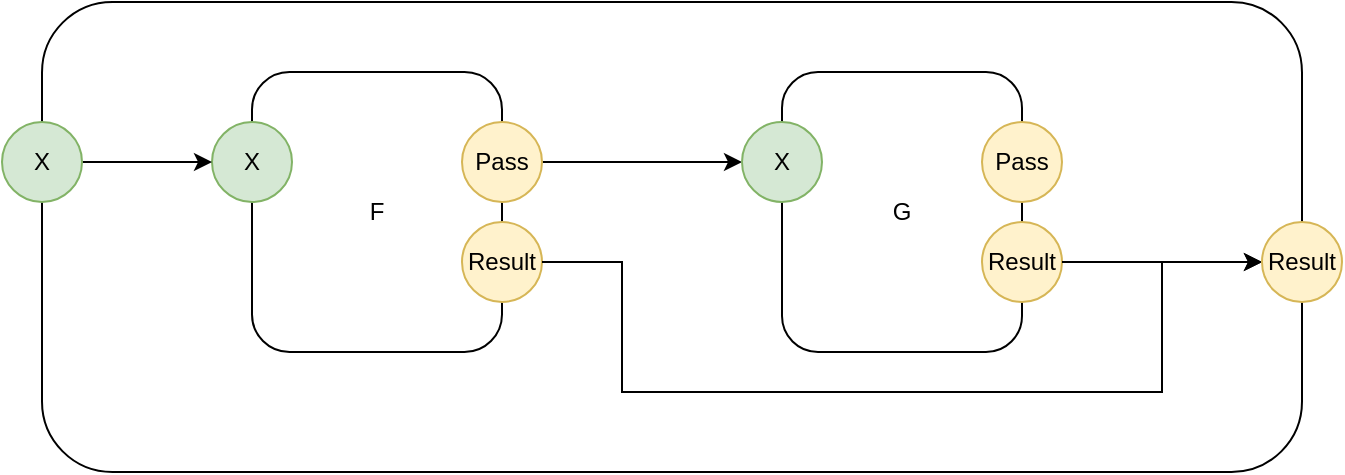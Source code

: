 <mxfile version="14.6.13" type="device"><diagram id="sXrST6AvEaAk1neCGMNb" name="Daisy Chain"><mxGraphModel dx="1106" dy="-44" grid="1" gridSize="10" guides="1" tooltips="1" connect="1" arrows="1" fold="1" page="1" pageScale="1" pageWidth="1100" pageHeight="850" math="0" shadow="0"><root><mxCell id="0"/><mxCell id="1" parent="0"/><mxCell id="YGWi19lw0HMaLNqbiAeP-1" value="" style="rounded=1;whiteSpace=wrap;html=1;fontColor=#82B366;fillColor=#ffffff;" vertex="1" parent="1"><mxGeometry x="85" y="960" width="630" height="235" as="geometry"/></mxCell><mxCell id="YGWi19lw0HMaLNqbiAeP-3" value="F" style="rounded=1;whiteSpace=wrap;html=1;" vertex="1" parent="1"><mxGeometry x="190" y="995" width="125" height="140" as="geometry"/></mxCell><mxCell id="YGWi19lw0HMaLNqbiAeP-4" value="X" style="ellipse;whiteSpace=wrap;html=1;aspect=fixed;fontStyle=0;strokeColor=#82b366;fillColor=#d5e8d4;" vertex="1" parent="1"><mxGeometry x="170" y="1020" width="40" height="40" as="geometry"/></mxCell><mxCell id="YGWi19lw0HMaLNqbiAeP-5" style="edgeStyle=orthogonalEdgeStyle;curved=1;orthogonalLoop=1;jettySize=auto;html=1;exitX=1;exitY=0.5;exitDx=0;exitDy=0;entryX=0;entryY=0.5;entryDx=0;entryDy=0;" edge="1" parent="1" source="YGWi19lw0HMaLNqbiAeP-6" target="YGWi19lw0HMaLNqbiAeP-8"><mxGeometry relative="1" as="geometry"/></mxCell><mxCell id="YGWi19lw0HMaLNqbiAeP-6" value="Pass" style="ellipse;whiteSpace=wrap;html=1;aspect=fixed;fontStyle=0;strokeColor=#d6b656;fillColor=#fff2cc;" vertex="1" parent="1"><mxGeometry x="295" y="1020" width="40" height="40" as="geometry"/></mxCell><mxCell id="YGWi19lw0HMaLNqbiAeP-7" value="G" style="rounded=1;whiteSpace=wrap;html=1;" vertex="1" parent="1"><mxGeometry x="455" y="995" width="120" height="140" as="geometry"/></mxCell><mxCell id="YGWi19lw0HMaLNqbiAeP-8" value="X" style="ellipse;whiteSpace=wrap;html=1;aspect=fixed;fontStyle=0;strokeColor=#82b366;fillColor=#d5e8d4;" vertex="1" parent="1"><mxGeometry x="435" y="1020" width="40" height="40" as="geometry"/></mxCell><mxCell id="YGWi19lw0HMaLNqbiAeP-9" value="Pass" style="ellipse;whiteSpace=wrap;html=1;aspect=fixed;fontStyle=0;strokeColor=#d6b656;fillColor=#fff2cc;" vertex="1" parent="1"><mxGeometry x="555" y="1020" width="40" height="40" as="geometry"/></mxCell><mxCell id="YGWi19lw0HMaLNqbiAeP-10" value="Result" style="ellipse;whiteSpace=wrap;html=1;aspect=fixed;fontStyle=0;strokeColor=#d6b656;fillColor=#fff2cc;" vertex="1" parent="1"><mxGeometry x="295" y="1070" width="40" height="40" as="geometry"/></mxCell><mxCell id="YGWi19lw0HMaLNqbiAeP-11" value="Result" style="ellipse;whiteSpace=wrap;html=1;aspect=fixed;fontStyle=0;strokeColor=#d6b656;fillColor=#fff2cc;" vertex="1" parent="1"><mxGeometry x="555" y="1070" width="40" height="40" as="geometry"/></mxCell><mxCell id="YGWi19lw0HMaLNqbiAeP-12" value="" style="endArrow=classic;html=1;exitX=1;exitY=0.5;exitDx=0;exitDy=0;" edge="1" parent="1" source="YGWi19lw0HMaLNqbiAeP-11"><mxGeometry width="50" height="50" relative="1" as="geometry"><mxPoint x="415" y="1135" as="sourcePoint"/><mxPoint x="695" y="1090" as="targetPoint"/></mxGeometry></mxCell><mxCell id="YGWi19lw0HMaLNqbiAeP-13" value="" style="endArrow=classic;html=1;fontColor=#82B366;exitX=1;exitY=0.5;exitDx=0;exitDy=0;rounded=0;entryX=0;entryY=0.5;entryDx=0;entryDy=0;" edge="1" parent="1" source="YGWi19lw0HMaLNqbiAeP-10" target="YGWi19lw0HMaLNqbiAeP-16"><mxGeometry width="50" height="50" relative="1" as="geometry"><mxPoint x="555" y="885" as="sourcePoint"/><mxPoint x="645" y="1090" as="targetPoint"/><Array as="points"><mxPoint x="375" y="1090"/><mxPoint x="375" y="1155"/><mxPoint x="645" y="1155"/><mxPoint x="645" y="1090"/></Array></mxGeometry></mxCell><mxCell id="YGWi19lw0HMaLNqbiAeP-14" style="edgeStyle=orthogonalEdgeStyle;rounded=0;orthogonalLoop=1;jettySize=auto;html=1;exitX=1;exitY=0.5;exitDx=0;exitDy=0;entryX=0;entryY=0.5;entryDx=0;entryDy=0;fontColor=#82B366;" edge="1" parent="1" source="YGWi19lw0HMaLNqbiAeP-15" target="YGWi19lw0HMaLNqbiAeP-4"><mxGeometry relative="1" as="geometry"/></mxCell><mxCell id="YGWi19lw0HMaLNqbiAeP-15" value="X" style="ellipse;whiteSpace=wrap;html=1;aspect=fixed;fontStyle=0;strokeColor=#82b366;fillColor=#d5e8d4;" vertex="1" parent="1"><mxGeometry x="65" y="1020" width="40" height="40" as="geometry"/></mxCell><mxCell id="YGWi19lw0HMaLNqbiAeP-16" value="Result" style="ellipse;whiteSpace=wrap;html=1;aspect=fixed;fontStyle=0;strokeColor=#d6b656;fillColor=#fff2cc;" vertex="1" parent="1"><mxGeometry x="695" y="1070" width="40" height="40" as="geometry"/></mxCell></root></mxGraphModel></diagram></mxfile>